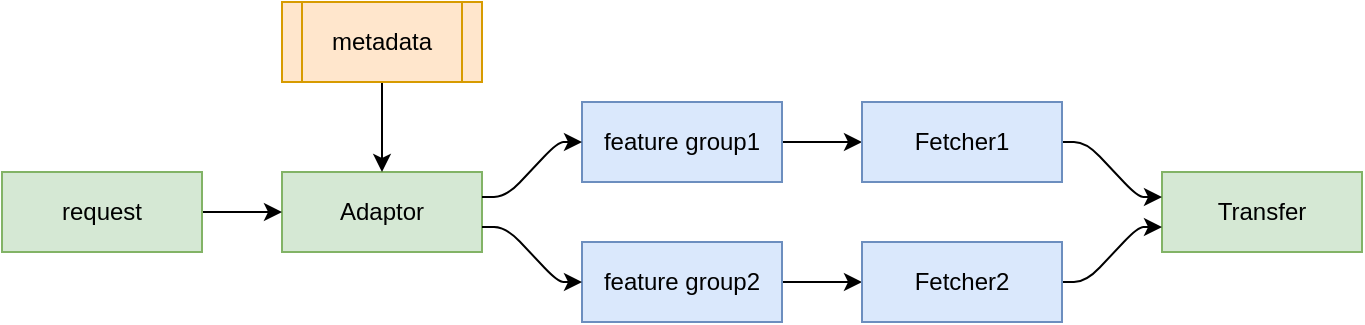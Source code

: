 <mxfile>
    <diagram id="f52rihW0sQ8i86ak_IPI" name="第 1 页">
        <mxGraphModel dx="1078" dy="623" grid="1" gridSize="10" guides="1" tooltips="1" connect="1" arrows="1" fold="1" page="1" pageScale="1" pageWidth="827" pageHeight="1169" math="0" shadow="0">
            <root>
                <mxCell id="0"/>
                <mxCell id="1" parent="0"/>
                <mxCell id="105" value="Adaptor" style="whiteSpace=wrap;html=1;fillColor=#d5e8d4;strokeColor=#82b366;" vertex="1" parent="1">
                    <mxGeometry x="190" y="435" width="100" height="40" as="geometry"/>
                </mxCell>
                <mxCell id="124" value="" style="edgeStyle=none;html=1;" edge="1" parent="1" source="106" target="123">
                    <mxGeometry relative="1" as="geometry"/>
                </mxCell>
                <mxCell id="106" value="feature group1" style="whiteSpace=wrap;html=1;fillColor=#dae8fc;strokeColor=#6c8ebf;" vertex="1" parent="1">
                    <mxGeometry x="340" y="400" width="100" height="40" as="geometry"/>
                </mxCell>
                <mxCell id="107" value="" style="html=1;rounded=1;curved=0;sourcePerimeterSpacing=0;targetPerimeterSpacing=0;startSize=6;endSize=6;noEdgeStyle=1;orthogonal=1;" edge="1" parent="1" source="105" target="106">
                    <mxGeometry relative="1" as="geometry">
                        <Array as="points">
                            <mxPoint x="302" y="447.5"/>
                            <mxPoint x="328" y="420"/>
                        </Array>
                    </mxGeometry>
                </mxCell>
                <mxCell id="126" value="" style="edgeStyle=none;html=1;" edge="1" parent="1" source="108" target="125">
                    <mxGeometry relative="1" as="geometry"/>
                </mxCell>
                <mxCell id="108" value="feature group2" style="whiteSpace=wrap;html=1;fillColor=#dae8fc;strokeColor=#6c8ebf;" vertex="1" parent="1">
                    <mxGeometry x="340" y="470" width="100" height="40" as="geometry"/>
                </mxCell>
                <mxCell id="109" value="" style="html=1;rounded=1;curved=0;sourcePerimeterSpacing=0;targetPerimeterSpacing=0;startSize=6;endSize=6;noEdgeStyle=1;orthogonal=1;" edge="1" parent="1" source="105" target="108">
                    <mxGeometry relative="1" as="geometry">
                        <Array as="points">
                            <mxPoint x="302" y="462.5"/>
                            <mxPoint x="328" y="490"/>
                        </Array>
                    </mxGeometry>
                </mxCell>
                <mxCell id="117" value="Transfer" style="whiteSpace=wrap;html=1;fillColor=#d5e8d4;strokeColor=#82b366;" vertex="1" parent="1">
                    <mxGeometry x="630" y="435" width="100" height="40" as="geometry"/>
                </mxCell>
                <mxCell id="118" value="" style="html=1;rounded=1;curved=0;sourcePerimeterSpacing=0;targetPerimeterSpacing=0;startSize=6;endSize=6;noEdgeStyle=1;orthogonal=1;" edge="1" parent="1" target="117">
                    <mxGeometry relative="1" as="geometry">
                        <Array as="points">
                            <mxPoint x="592" y="420"/>
                            <mxPoint x="618" y="447.5"/>
                        </Array>
                        <mxPoint x="580" y="420" as="sourcePoint"/>
                    </mxGeometry>
                </mxCell>
                <mxCell id="119" value="" style="html=1;rounded=1;curved=0;sourcePerimeterSpacing=0;targetPerimeterSpacing=0;startSize=6;endSize=6;noEdgeStyle=1;orthogonal=1;" edge="1" parent="1" target="117">
                    <mxGeometry relative="1" as="geometry">
                        <Array as="points">
                            <mxPoint x="592" y="490"/>
                            <mxPoint x="618" y="462.5"/>
                        </Array>
                        <mxPoint x="580" y="490" as="sourcePoint"/>
                    </mxGeometry>
                </mxCell>
                <mxCell id="123" value="Fetcher1" style="whiteSpace=wrap;html=1;fillColor=#dae8fc;strokeColor=#6c8ebf;" vertex="1" parent="1">
                    <mxGeometry x="480" y="400" width="100" height="40" as="geometry"/>
                </mxCell>
                <mxCell id="125" value="Fetcher2" style="whiteSpace=wrap;html=1;fillColor=#dae8fc;strokeColor=#6c8ebf;" vertex="1" parent="1">
                    <mxGeometry x="480" y="470" width="100" height="40" as="geometry"/>
                </mxCell>
                <mxCell id="128" style="edgeStyle=none;html=1;exitX=0.5;exitY=1;exitDx=0;exitDy=0;entryX=0.5;entryY=0;entryDx=0;entryDy=0;" edge="1" parent="1" source="127" target="105">
                    <mxGeometry relative="1" as="geometry"/>
                </mxCell>
                <mxCell id="127" value="metadata" style="shape=process;whiteSpace=wrap;html=1;backgroundOutline=1;fillColor=#ffe6cc;strokeColor=#d79b00;" vertex="1" parent="1">
                    <mxGeometry x="190" y="350" width="100" height="40" as="geometry"/>
                </mxCell>
                <mxCell id="131" style="edgeStyle=none;html=1;exitX=1;exitY=0.5;exitDx=0;exitDy=0;" edge="1" parent="1" source="129" target="105">
                    <mxGeometry relative="1" as="geometry"/>
                </mxCell>
                <mxCell id="129" value="request" style="whiteSpace=wrap;html=1;fillColor=#d5e8d4;strokeColor=#82b366;" vertex="1" parent="1">
                    <mxGeometry x="50" y="435" width="100" height="40" as="geometry"/>
                </mxCell>
            </root>
        </mxGraphModel>
    </diagram>
</mxfile>